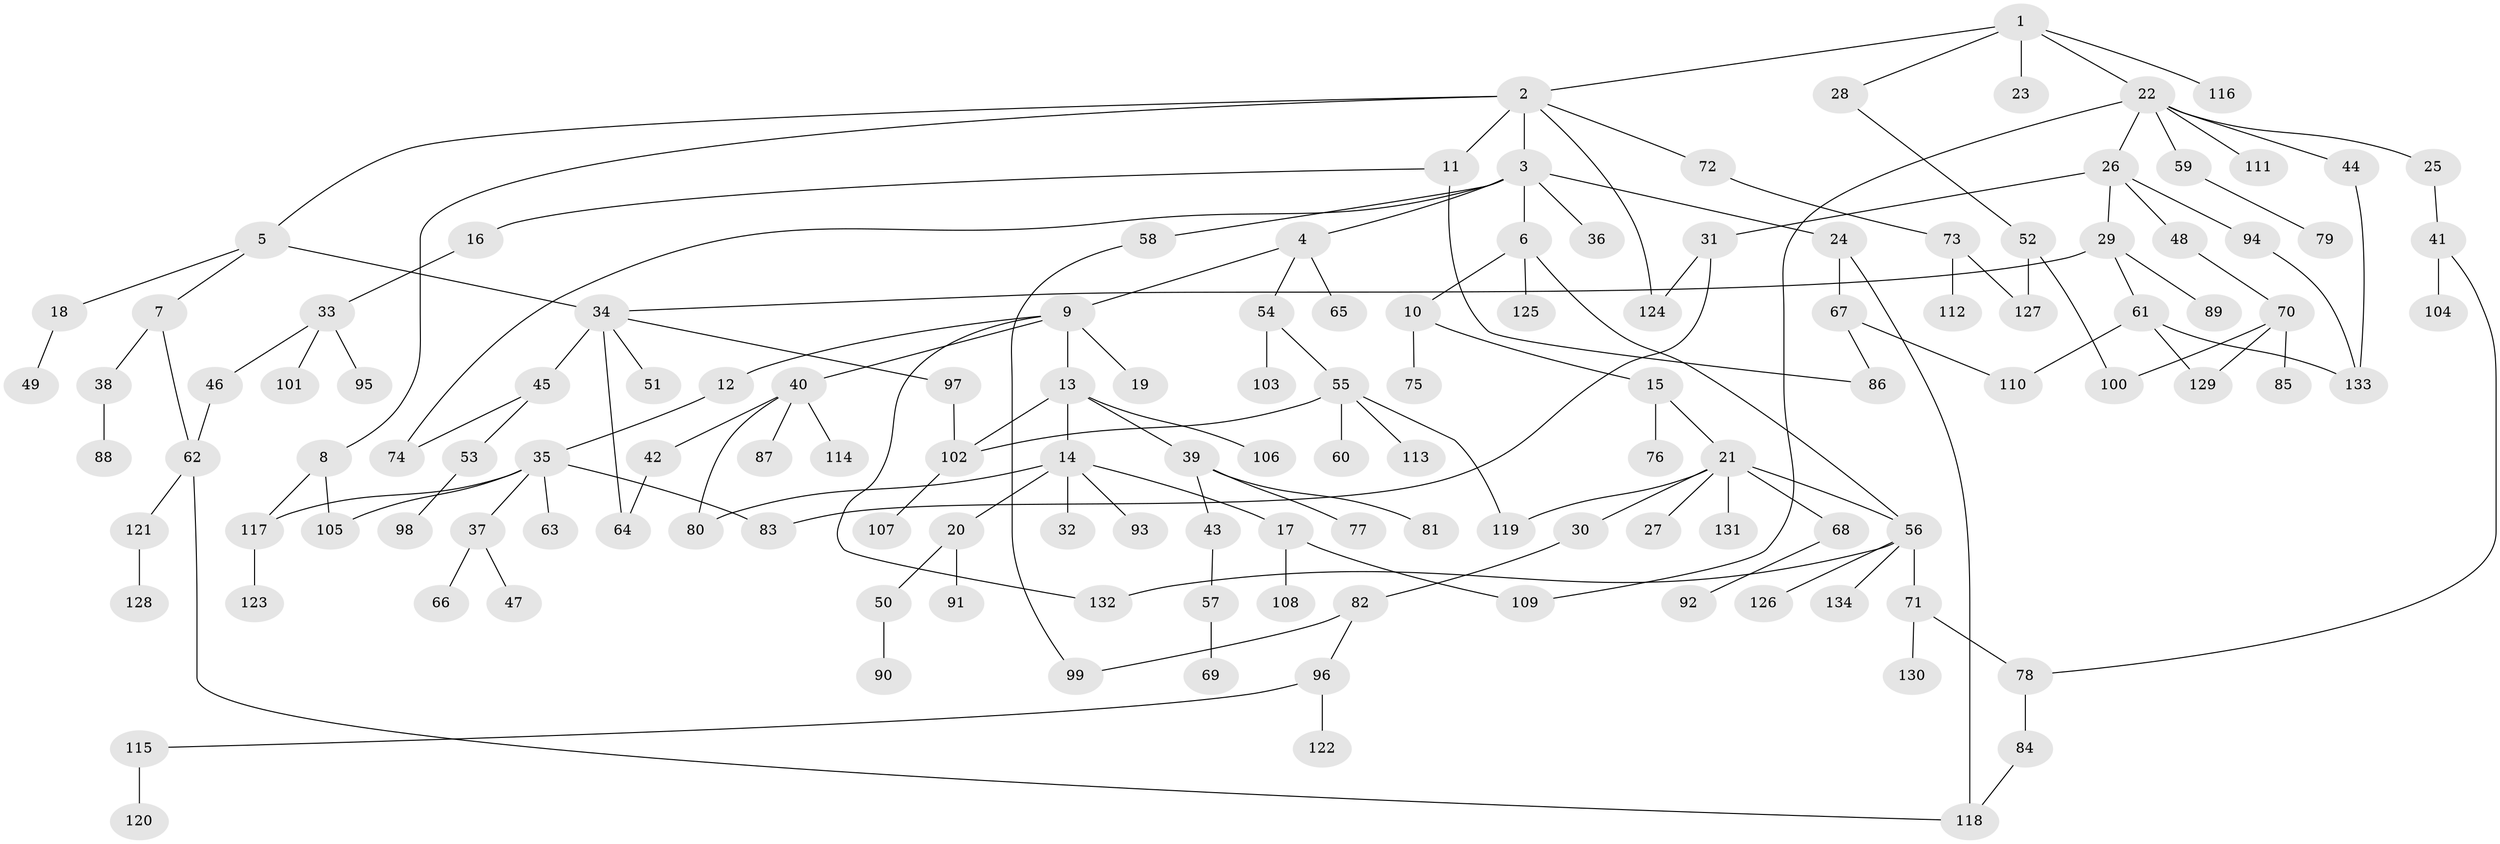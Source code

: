 // Generated by graph-tools (version 1.1) at 2025/25/03/09/25 03:25:33]
// undirected, 134 vertices, 159 edges
graph export_dot {
graph [start="1"]
  node [color=gray90,style=filled];
  1;
  2;
  3;
  4;
  5;
  6;
  7;
  8;
  9;
  10;
  11;
  12;
  13;
  14;
  15;
  16;
  17;
  18;
  19;
  20;
  21;
  22;
  23;
  24;
  25;
  26;
  27;
  28;
  29;
  30;
  31;
  32;
  33;
  34;
  35;
  36;
  37;
  38;
  39;
  40;
  41;
  42;
  43;
  44;
  45;
  46;
  47;
  48;
  49;
  50;
  51;
  52;
  53;
  54;
  55;
  56;
  57;
  58;
  59;
  60;
  61;
  62;
  63;
  64;
  65;
  66;
  67;
  68;
  69;
  70;
  71;
  72;
  73;
  74;
  75;
  76;
  77;
  78;
  79;
  80;
  81;
  82;
  83;
  84;
  85;
  86;
  87;
  88;
  89;
  90;
  91;
  92;
  93;
  94;
  95;
  96;
  97;
  98;
  99;
  100;
  101;
  102;
  103;
  104;
  105;
  106;
  107;
  108;
  109;
  110;
  111;
  112;
  113;
  114;
  115;
  116;
  117;
  118;
  119;
  120;
  121;
  122;
  123;
  124;
  125;
  126;
  127;
  128;
  129;
  130;
  131;
  132;
  133;
  134;
  1 -- 2;
  1 -- 22;
  1 -- 23;
  1 -- 28;
  1 -- 116;
  2 -- 3;
  2 -- 5;
  2 -- 8;
  2 -- 11;
  2 -- 72;
  2 -- 124;
  3 -- 4;
  3 -- 6;
  3 -- 24;
  3 -- 36;
  3 -- 58;
  3 -- 74;
  4 -- 9;
  4 -- 54;
  4 -- 65;
  5 -- 7;
  5 -- 18;
  5 -- 34;
  6 -- 10;
  6 -- 125;
  6 -- 56;
  7 -- 38;
  7 -- 62;
  8 -- 105;
  8 -- 117;
  9 -- 12;
  9 -- 13;
  9 -- 19;
  9 -- 40;
  9 -- 132;
  10 -- 15;
  10 -- 75;
  11 -- 16;
  11 -- 86;
  12 -- 35;
  13 -- 14;
  13 -- 39;
  13 -- 106;
  13 -- 102;
  14 -- 17;
  14 -- 20;
  14 -- 32;
  14 -- 80;
  14 -- 93;
  15 -- 21;
  15 -- 76;
  16 -- 33;
  17 -- 108;
  17 -- 109;
  18 -- 49;
  20 -- 50;
  20 -- 91;
  21 -- 27;
  21 -- 30;
  21 -- 56;
  21 -- 68;
  21 -- 119;
  21 -- 131;
  22 -- 25;
  22 -- 26;
  22 -- 44;
  22 -- 59;
  22 -- 111;
  22 -- 109;
  24 -- 67;
  24 -- 118;
  25 -- 41;
  26 -- 29;
  26 -- 31;
  26 -- 48;
  26 -- 94;
  28 -- 52;
  29 -- 34;
  29 -- 61;
  29 -- 89;
  30 -- 82;
  31 -- 124;
  31 -- 83;
  33 -- 46;
  33 -- 95;
  33 -- 101;
  34 -- 45;
  34 -- 51;
  34 -- 97;
  34 -- 64;
  35 -- 37;
  35 -- 63;
  35 -- 83;
  35 -- 105;
  35 -- 117;
  37 -- 47;
  37 -- 66;
  38 -- 88;
  39 -- 43;
  39 -- 77;
  39 -- 81;
  40 -- 42;
  40 -- 87;
  40 -- 114;
  40 -- 80;
  41 -- 104;
  41 -- 78;
  42 -- 64;
  43 -- 57;
  44 -- 133;
  45 -- 53;
  45 -- 74;
  46 -- 62;
  48 -- 70;
  50 -- 90;
  52 -- 100;
  52 -- 127;
  53 -- 98;
  54 -- 55;
  54 -- 103;
  55 -- 60;
  55 -- 102;
  55 -- 113;
  55 -- 119;
  56 -- 71;
  56 -- 126;
  56 -- 132;
  56 -- 134;
  57 -- 69;
  58 -- 99;
  59 -- 79;
  61 -- 110;
  61 -- 129;
  61 -- 133;
  62 -- 121;
  62 -- 118;
  67 -- 110;
  67 -- 86;
  68 -- 92;
  70 -- 85;
  70 -- 100;
  70 -- 129;
  71 -- 78;
  71 -- 130;
  72 -- 73;
  73 -- 112;
  73 -- 127;
  78 -- 84;
  82 -- 96;
  82 -- 99;
  84 -- 118;
  94 -- 133;
  96 -- 115;
  96 -- 122;
  97 -- 102;
  102 -- 107;
  115 -- 120;
  117 -- 123;
  121 -- 128;
}
